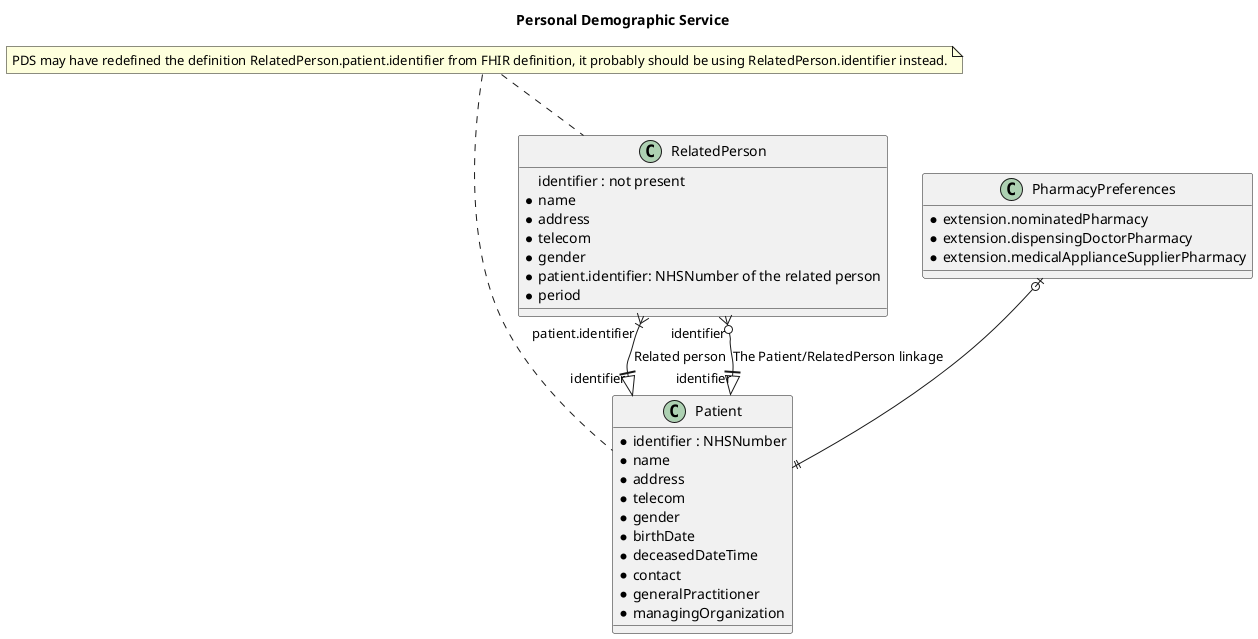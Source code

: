 @startuml


title Personal Demographic Service

class Patient {
  * identifier : NHSNumber
  * name
  * address
  * telecom
  * gender
  * birthDate
  * deceasedDateTime
  * contact
  * generalPractitioner
  * managingOrganization
}

class RelatedPerson {
  identifier : not present
  * name
  * address
  * telecom
  * gender
  * patient.identifier: NHSNumber of the related person
  * period
}

class PharmacyPreferences {
  * extension.nominatedPharmacy
  * extension.dispensingDoctorPharmacy
  * extension.medicalApplianceSupplierPharmacy
}

RelatedPerson "patient.identifier" }|--||> "identifier" Patient : Related person
RelatedPerson "identifier" }o--||> "identifier" Patient: The Patient/RelatedPerson linkage
PharmacyPreferences |o--|| Patient

note "PDS may have redefined the definition RelatedPerson.patient.identifier from FHIR definition, it probably should be using RelatedPerson.identifier instead." as PDS

PDS .. RelatedPerson
PDS .. Patient

@enduml
